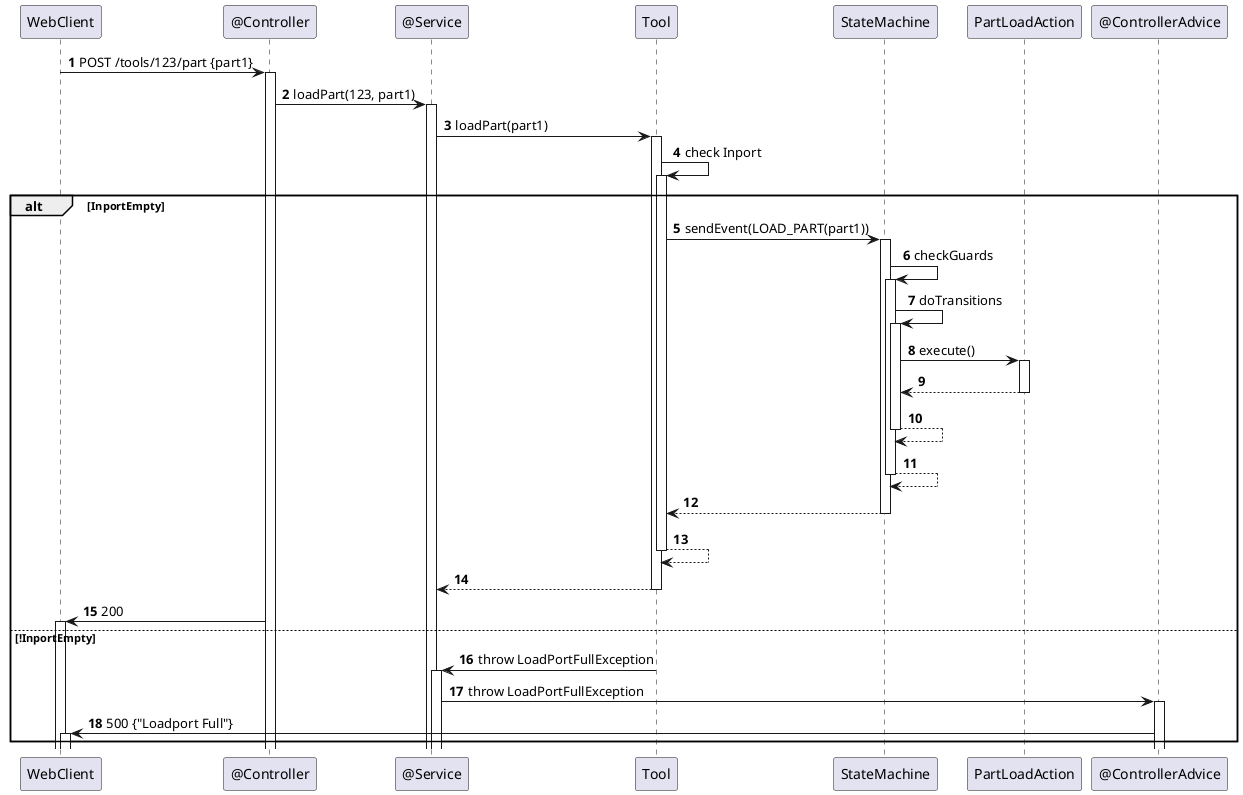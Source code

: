 @startuml
'https://plantuml.com/sequence-diagram

autonumber
autoactivate on
WebClient -> @Controller: POST /tools/123/part {part1}

@Controller -> @Service: loadPart(123, part1)
@Service -> Tool: loadPart(part1)
    Tool -> Tool: check Inport
    alt InportEmpty
        Tool -> StateMachine: sendEvent(LOAD_PART(part1))
            StateMachine -> StateMachine: checkGuards
                StateMachine -> StateMachine: doTransitions
                    StateMachine -> PartLoadAction: execute()
                    return
                return
            return
        return
    return
return
WebClient <- @Controller: 200
    else !InportEmpty
        @Service <- Tool: throw LoadPortFullException
        @ControllerAdvice <- @Service: throw LoadPortFullException
        WebClient <- @ControllerAdvice: 500 {"Loadport Full"}
    end


@enduml